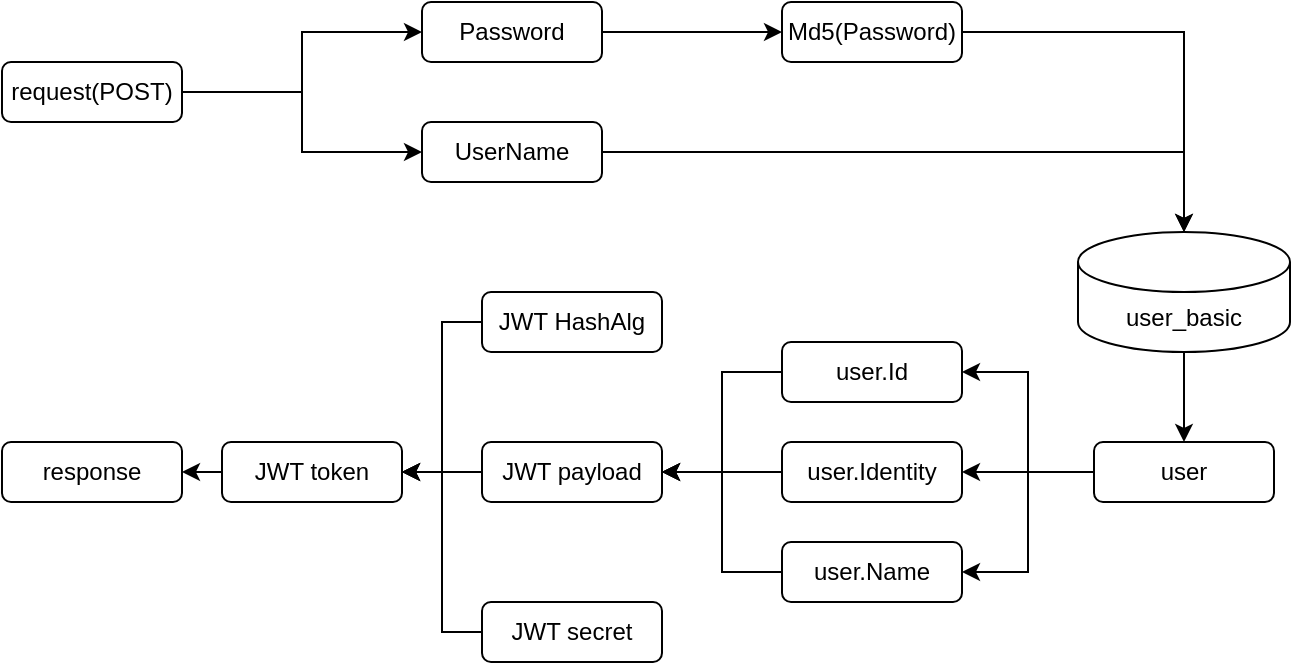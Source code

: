 <mxfile version="23.1.5" type="device">
  <diagram id="C5RBs43oDa-KdzZeNtuy" name="Page-1">
    <mxGraphModel dx="1149" dy="670" grid="1" gridSize="10" guides="1" tooltips="1" connect="1" arrows="1" fold="1" page="1" pageScale="1" pageWidth="827" pageHeight="1169" math="0" shadow="0">
      <root>
        <mxCell id="WIyWlLk6GJQsqaUBKTNV-0" />
        <mxCell id="WIyWlLk6GJQsqaUBKTNV-1" parent="WIyWlLk6GJQsqaUBKTNV-0" />
        <mxCell id="joWUTqednDimTW46ObBM-15" style="edgeStyle=orthogonalEdgeStyle;rounded=0;orthogonalLoop=1;jettySize=auto;html=1;exitX=1;exitY=0.5;exitDx=0;exitDy=0;entryX=0;entryY=0.5;entryDx=0;entryDy=0;" edge="1" parent="WIyWlLk6GJQsqaUBKTNV-1" source="joWUTqednDimTW46ObBM-0" target="joWUTqednDimTW46ObBM-2">
          <mxGeometry relative="1" as="geometry" />
        </mxCell>
        <mxCell id="joWUTqednDimTW46ObBM-16" style="edgeStyle=orthogonalEdgeStyle;rounded=0;orthogonalLoop=1;jettySize=auto;html=1;exitX=1;exitY=0.5;exitDx=0;exitDy=0;entryX=0;entryY=0.5;entryDx=0;entryDy=0;" edge="1" parent="WIyWlLk6GJQsqaUBKTNV-1" source="joWUTqednDimTW46ObBM-0" target="joWUTqednDimTW46ObBM-1">
          <mxGeometry relative="1" as="geometry" />
        </mxCell>
        <mxCell id="joWUTqednDimTW46ObBM-0" value="request(POST)" style="rounded=1;whiteSpace=wrap;html=1;" vertex="1" parent="WIyWlLk6GJQsqaUBKTNV-1">
          <mxGeometry x="120" y="180" width="90" height="30" as="geometry" />
        </mxCell>
        <mxCell id="joWUTqednDimTW46ObBM-19" style="edgeStyle=orthogonalEdgeStyle;rounded=0;orthogonalLoop=1;jettySize=auto;html=1;exitX=1;exitY=0.5;exitDx=0;exitDy=0;" edge="1" parent="WIyWlLk6GJQsqaUBKTNV-1" source="joWUTqednDimTW46ObBM-1" target="joWUTqednDimTW46ObBM-5">
          <mxGeometry relative="1" as="geometry">
            <mxPoint x="710" y="250" as="targetPoint" />
          </mxGeometry>
        </mxCell>
        <mxCell id="joWUTqednDimTW46ObBM-1" value="UserName" style="rounded=1;whiteSpace=wrap;html=1;" vertex="1" parent="WIyWlLk6GJQsqaUBKTNV-1">
          <mxGeometry x="330" y="210" width="90" height="30" as="geometry" />
        </mxCell>
        <mxCell id="joWUTqednDimTW46ObBM-17" style="edgeStyle=orthogonalEdgeStyle;rounded=0;orthogonalLoop=1;jettySize=auto;html=1;exitX=1;exitY=0.5;exitDx=0;exitDy=0;entryX=0;entryY=0.5;entryDx=0;entryDy=0;" edge="1" parent="WIyWlLk6GJQsqaUBKTNV-1" source="joWUTqednDimTW46ObBM-2" target="joWUTqednDimTW46ObBM-4">
          <mxGeometry relative="1" as="geometry" />
        </mxCell>
        <mxCell id="joWUTqednDimTW46ObBM-2" value="Password" style="rounded=1;whiteSpace=wrap;html=1;" vertex="1" parent="WIyWlLk6GJQsqaUBKTNV-1">
          <mxGeometry x="330" y="150" width="90" height="30" as="geometry" />
        </mxCell>
        <mxCell id="joWUTqednDimTW46ObBM-4" value="Md5(Password)" style="rounded=1;whiteSpace=wrap;html=1;" vertex="1" parent="WIyWlLk6GJQsqaUBKTNV-1">
          <mxGeometry x="510" y="150" width="90" height="30" as="geometry" />
        </mxCell>
        <mxCell id="joWUTqednDimTW46ObBM-20" style="edgeStyle=orthogonalEdgeStyle;rounded=0;orthogonalLoop=1;jettySize=auto;html=1;exitX=0.5;exitY=1;exitDx=0;exitDy=0;exitPerimeter=0;" edge="1" parent="WIyWlLk6GJQsqaUBKTNV-1" source="joWUTqednDimTW46ObBM-5" target="joWUTqednDimTW46ObBM-6">
          <mxGeometry relative="1" as="geometry" />
        </mxCell>
        <mxCell id="joWUTqednDimTW46ObBM-5" value="user_basic" style="shape=cylinder3;whiteSpace=wrap;html=1;boundedLbl=1;backgroundOutline=1;size=15;" vertex="1" parent="WIyWlLk6GJQsqaUBKTNV-1">
          <mxGeometry x="658" y="265" width="106" height="60" as="geometry" />
        </mxCell>
        <mxCell id="joWUTqednDimTW46ObBM-21" style="edgeStyle=orthogonalEdgeStyle;rounded=0;orthogonalLoop=1;jettySize=auto;html=1;exitX=0;exitY=0.5;exitDx=0;exitDy=0;entryX=1;entryY=0.5;entryDx=0;entryDy=0;" edge="1" parent="WIyWlLk6GJQsqaUBKTNV-1" source="joWUTqednDimTW46ObBM-6" target="joWUTqednDimTW46ObBM-7">
          <mxGeometry relative="1" as="geometry" />
        </mxCell>
        <mxCell id="joWUTqednDimTW46ObBM-22" style="edgeStyle=orthogonalEdgeStyle;rounded=0;orthogonalLoop=1;jettySize=auto;html=1;exitX=0;exitY=0.5;exitDx=0;exitDy=0;entryX=1;entryY=0.5;entryDx=0;entryDy=0;" edge="1" parent="WIyWlLk6GJQsqaUBKTNV-1" source="joWUTqednDimTW46ObBM-6" target="joWUTqednDimTW46ObBM-8">
          <mxGeometry relative="1" as="geometry" />
        </mxCell>
        <mxCell id="joWUTqednDimTW46ObBM-23" style="edgeStyle=orthogonalEdgeStyle;rounded=0;orthogonalLoop=1;jettySize=auto;html=1;exitX=0;exitY=0.5;exitDx=0;exitDy=0;entryX=1;entryY=0.5;entryDx=0;entryDy=0;" edge="1" parent="WIyWlLk6GJQsqaUBKTNV-1" source="joWUTqednDimTW46ObBM-6" target="joWUTqednDimTW46ObBM-9">
          <mxGeometry relative="1" as="geometry" />
        </mxCell>
        <mxCell id="joWUTqednDimTW46ObBM-6" value="user" style="rounded=1;whiteSpace=wrap;html=1;" vertex="1" parent="WIyWlLk6GJQsqaUBKTNV-1">
          <mxGeometry x="666" y="370" width="90" height="30" as="geometry" />
        </mxCell>
        <mxCell id="joWUTqednDimTW46ObBM-24" style="edgeStyle=orthogonalEdgeStyle;rounded=0;orthogonalLoop=1;jettySize=auto;html=1;exitX=0;exitY=0.5;exitDx=0;exitDy=0;entryX=1;entryY=0.5;entryDx=0;entryDy=0;" edge="1" parent="WIyWlLk6GJQsqaUBKTNV-1" source="joWUTqednDimTW46ObBM-7" target="joWUTqednDimTW46ObBM-10">
          <mxGeometry relative="1" as="geometry" />
        </mxCell>
        <mxCell id="joWUTqednDimTW46ObBM-7" value="user.Id" style="rounded=1;whiteSpace=wrap;html=1;" vertex="1" parent="WIyWlLk6GJQsqaUBKTNV-1">
          <mxGeometry x="510" y="320" width="90" height="30" as="geometry" />
        </mxCell>
        <mxCell id="joWUTqednDimTW46ObBM-25" style="edgeStyle=orthogonalEdgeStyle;rounded=0;orthogonalLoop=1;jettySize=auto;html=1;exitX=0;exitY=0.5;exitDx=0;exitDy=0;entryX=1;entryY=0.5;entryDx=0;entryDy=0;" edge="1" parent="WIyWlLk6GJQsqaUBKTNV-1" source="joWUTqednDimTW46ObBM-8" target="joWUTqednDimTW46ObBM-10">
          <mxGeometry relative="1" as="geometry" />
        </mxCell>
        <mxCell id="joWUTqednDimTW46ObBM-8" value="user.Identity" style="rounded=1;whiteSpace=wrap;html=1;" vertex="1" parent="WIyWlLk6GJQsqaUBKTNV-1">
          <mxGeometry x="510" y="370" width="90" height="30" as="geometry" />
        </mxCell>
        <mxCell id="joWUTqednDimTW46ObBM-27" style="edgeStyle=orthogonalEdgeStyle;rounded=0;orthogonalLoop=1;jettySize=auto;html=1;exitX=0;exitY=0.5;exitDx=0;exitDy=0;entryX=1;entryY=0.5;entryDx=0;entryDy=0;" edge="1" parent="WIyWlLk6GJQsqaUBKTNV-1" source="joWUTqednDimTW46ObBM-9" target="joWUTqednDimTW46ObBM-10">
          <mxGeometry relative="1" as="geometry" />
        </mxCell>
        <mxCell id="joWUTqednDimTW46ObBM-9" value="user.Name" style="rounded=1;whiteSpace=wrap;html=1;" vertex="1" parent="WIyWlLk6GJQsqaUBKTNV-1">
          <mxGeometry x="510" y="420" width="90" height="30" as="geometry" />
        </mxCell>
        <mxCell id="joWUTqednDimTW46ObBM-29" style="edgeStyle=orthogonalEdgeStyle;rounded=0;orthogonalLoop=1;jettySize=auto;html=1;exitX=0;exitY=0.5;exitDx=0;exitDy=0;entryX=1;entryY=0.5;entryDx=0;entryDy=0;" edge="1" parent="WIyWlLk6GJQsqaUBKTNV-1" source="joWUTqednDimTW46ObBM-10" target="joWUTqednDimTW46ObBM-13">
          <mxGeometry relative="1" as="geometry" />
        </mxCell>
        <mxCell id="joWUTqednDimTW46ObBM-10" value="JWT payload" style="rounded=1;whiteSpace=wrap;html=1;" vertex="1" parent="WIyWlLk6GJQsqaUBKTNV-1">
          <mxGeometry x="360" y="370" width="90" height="30" as="geometry" />
        </mxCell>
        <mxCell id="joWUTqednDimTW46ObBM-28" style="edgeStyle=orthogonalEdgeStyle;rounded=0;orthogonalLoop=1;jettySize=auto;html=1;exitX=0;exitY=0.5;exitDx=0;exitDy=0;entryX=1;entryY=0.5;entryDx=0;entryDy=0;" edge="1" parent="WIyWlLk6GJQsqaUBKTNV-1" source="joWUTqednDimTW46ObBM-11" target="joWUTqednDimTW46ObBM-13">
          <mxGeometry relative="1" as="geometry" />
        </mxCell>
        <mxCell id="joWUTqednDimTW46ObBM-11" value="JWT HashAlg" style="rounded=1;whiteSpace=wrap;html=1;" vertex="1" parent="WIyWlLk6GJQsqaUBKTNV-1">
          <mxGeometry x="360" y="295" width="90" height="30" as="geometry" />
        </mxCell>
        <mxCell id="joWUTqednDimTW46ObBM-30" style="edgeStyle=orthogonalEdgeStyle;rounded=0;orthogonalLoop=1;jettySize=auto;html=1;exitX=0;exitY=0.5;exitDx=0;exitDy=0;entryX=1;entryY=0.5;entryDx=0;entryDy=0;" edge="1" parent="WIyWlLk6GJQsqaUBKTNV-1" source="joWUTqednDimTW46ObBM-12" target="joWUTqednDimTW46ObBM-13">
          <mxGeometry relative="1" as="geometry" />
        </mxCell>
        <mxCell id="joWUTqednDimTW46ObBM-12" value="JWT secret" style="rounded=1;whiteSpace=wrap;html=1;" vertex="1" parent="WIyWlLk6GJQsqaUBKTNV-1">
          <mxGeometry x="360" y="450" width="90" height="30" as="geometry" />
        </mxCell>
        <mxCell id="joWUTqednDimTW46ObBM-32" style="edgeStyle=orthogonalEdgeStyle;rounded=0;orthogonalLoop=1;jettySize=auto;html=1;exitX=0;exitY=0.5;exitDx=0;exitDy=0;entryX=1;entryY=0.5;entryDx=0;entryDy=0;" edge="1" parent="WIyWlLk6GJQsqaUBKTNV-1" source="joWUTqednDimTW46ObBM-13" target="joWUTqednDimTW46ObBM-31">
          <mxGeometry relative="1" as="geometry" />
        </mxCell>
        <mxCell id="joWUTqednDimTW46ObBM-13" value="JWT token" style="rounded=1;whiteSpace=wrap;html=1;" vertex="1" parent="WIyWlLk6GJQsqaUBKTNV-1">
          <mxGeometry x="230" y="370" width="90" height="30" as="geometry" />
        </mxCell>
        <mxCell id="joWUTqednDimTW46ObBM-18" style="edgeStyle=orthogonalEdgeStyle;rounded=0;orthogonalLoop=1;jettySize=auto;html=1;exitX=1;exitY=0.5;exitDx=0;exitDy=0;entryX=0.5;entryY=0;entryDx=0;entryDy=0;entryPerimeter=0;" edge="1" parent="WIyWlLk6GJQsqaUBKTNV-1" source="joWUTqednDimTW46ObBM-4" target="joWUTqednDimTW46ObBM-5">
          <mxGeometry relative="1" as="geometry" />
        </mxCell>
        <mxCell id="joWUTqednDimTW46ObBM-31" value="response" style="rounded=1;whiteSpace=wrap;html=1;" vertex="1" parent="WIyWlLk6GJQsqaUBKTNV-1">
          <mxGeometry x="120" y="370" width="90" height="30" as="geometry" />
        </mxCell>
      </root>
    </mxGraphModel>
  </diagram>
</mxfile>
